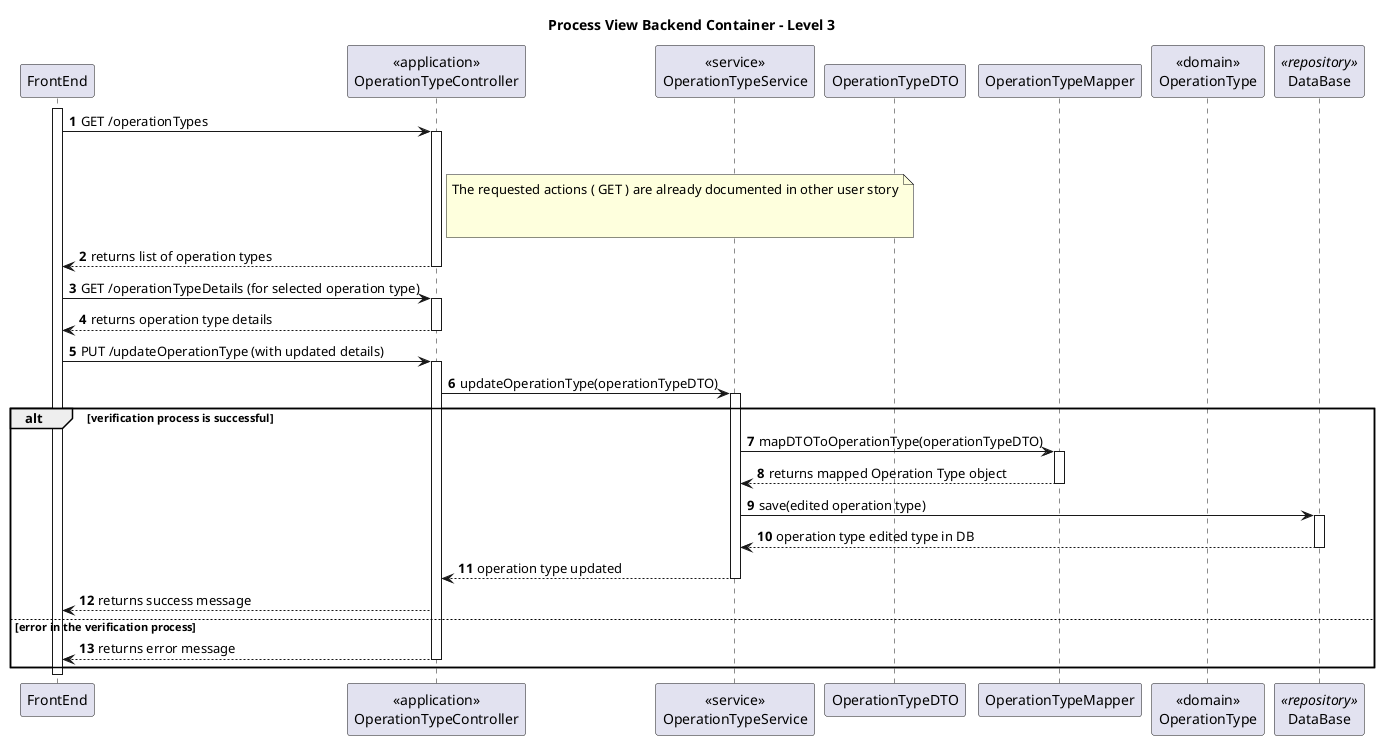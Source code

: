 ﻿@startuml
'https://plantuml.com/sequence-diagram

autonumber

participant "FrontEnd" as sys
participant "<<application>>\nOperationTypeController" as ctrl
participant "<<service>>\nOperationTypeService" as serv
participant "OperationTypeDTO" as dto
participant "OperationTypeMapper" as map
participant "<<domain>>\nOperationType" as operation
participant "DataBase" as repo <<repository>>

title Process View Backend Container - Level 3



activate sys

sys -> ctrl : GET /operationTypes

note right of ctrl
  The requested actions ( GET ) are already documented in other user story


end note

activate ctrl


deactivate serv

ctrl --> sys: returns list of operation types

deactivate ctrl





sys -> ctrl: GET /operationTypeDetails (for selected operation type)

activate ctrl

ctrl --> sys: returns operation type details

deactivate ctrl





sys -> ctrl: PUT /updateOperationType (with updated details)

activate ctrl

ctrl -> serv: updateOperationType(operationTypeDTO)

activate serv

alt verification process is successful

    serv -> map: mapDTOToOperationType(operationTypeDTO)

    activate map

    map --> serv: returns mapped Operation Type object

    deactivate map

    serv -> repo: save(edited operation type)

    activate repo

    repo --> serv: operation type edited type in DB

    deactivate repo

    serv --> ctrl: operation type updated

    deactivate serv

    ctrl --> sys: returns success message


else error in the verification process

    ctrl --> sys: returns error message

    deactivate ctrl


end

deactivate sys

@enduml
